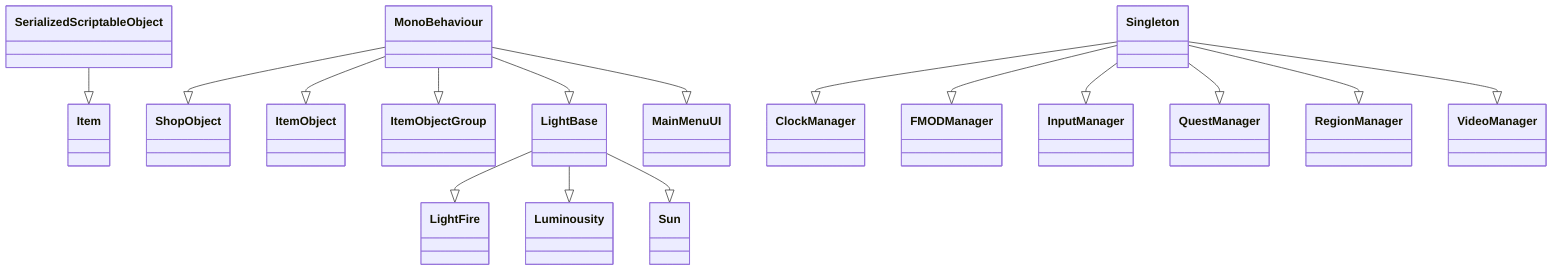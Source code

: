classDiagram
MonoBehaviour --|> ShopObject
SerializedScriptableObject --|> Item
MonoBehaviour --|> ItemObject
MonoBehaviour --|> ItemObjectGroup
MonoBehaviour --|> LightBase
LightBase --|> LightFire
LightBase --|> Luminousity
LightBase --|> Sun
Singleton --|> ClockManager
Singleton --|> FMODManager
Singleton --|> InputManager
Singleton --|> QuestManager
Singleton --|> RegionManager
Singleton --|> VideoManager
MonoBehaviour --|> MainMenuUI